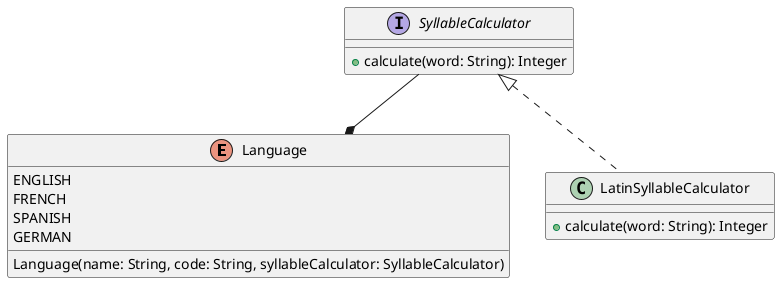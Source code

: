@startuml
enum Language
{
ENGLISH
FRENCH
SPANISH
GERMAN

Language(name: String, code: String, syllableCalculator: SyllableCalculator)
}

interface SyllableCalculator
{
+calculate(word: String): Integer
}

class LatinSyllableCalculator
{
+calculate(word: String): Integer
}

SyllableCalculator <|.. LatinSyllableCalculator
SyllableCalculator --* Language
@enduml